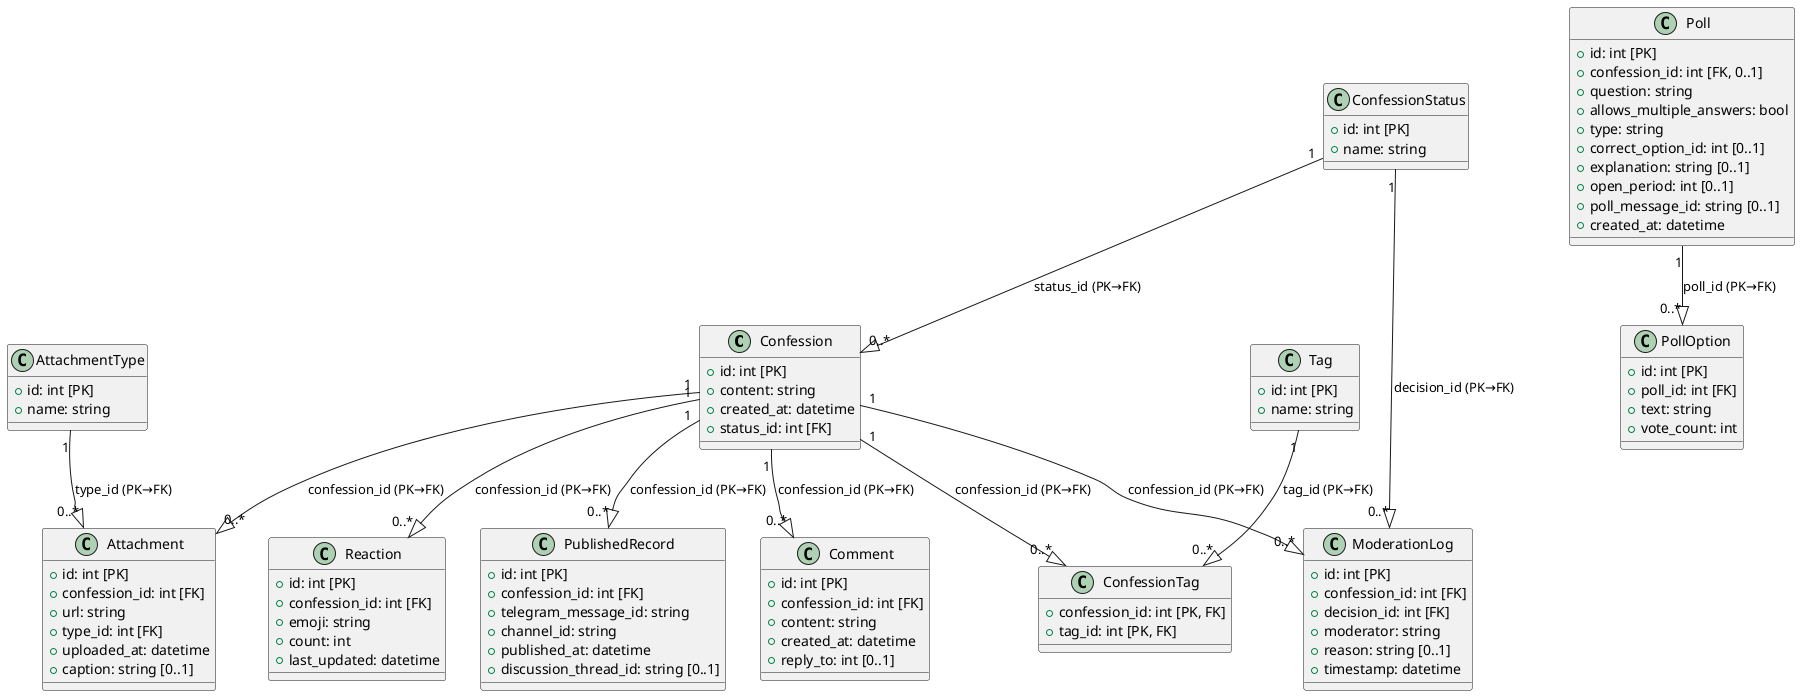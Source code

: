 @startuml er
!define ERBK #black
!define ERBF #ffffff

class Confession {
    + id: int [PK]
    + content: string
    + created_at: datetime
    + status_id: int [FK]
}

class ConfessionStatus {
    + id: int [PK]
    + name: string
}

class Attachment {
    + id: int [PK]
    + confession_id: int [FK]
    + url: string
    + type_id: int [FK]
    + uploaded_at: datetime
    + caption: string [0..1]
}

class AttachmentType {
    + id: int [PK]
    + name: string
}

class Poll {
    + id: int [PK]
    + confession_id: int [FK, 0..1]
    + question: string
    + allows_multiple_answers: bool
    + type: string
    + correct_option_id: int [0..1]
    + explanation: string [0..1]
    + open_period: int [0..1]
    + poll_message_id: string [0..1]
    + created_at: datetime
}

class PollOption {
    + id: int [PK]
    + poll_id: int [FK]
    + text: string
    + vote_count: int
}

class ModerationLog {
    + id: int [PK]
    + confession_id: int [FK]
    + decision_id: int [FK]
    + moderator: string
    + reason: string [0..1]
    + timestamp: datetime
}

class PublishedRecord {
    + id: int [PK]
    + confession_id: int [FK]
    + telegram_message_id: string
    + channel_id: string
    + published_at: datetime
    + discussion_thread_id: string [0..1]
}

class Tag {
    + id: int [PK]
    + name: string
}

class ConfessionTag {
    + confession_id: int [PK, FK]
    + tag_id: int [PK, FK]
}

class Comment {
    + id: int [PK]
    + confession_id: int [FK]
    + content: string
    + created_at: datetime
    + reply_to: int [0..1]
}

class Reaction {
    + id: int [PK]
    + confession_id: int [FK]
    + emoji: string
    + count: int
    + last_updated: datetime
}

ConfessionStatus "1" --|> "0..*" Confession : status_id (PK→FK)
Confession "1" --|> "0..*" Attachment : confession_id (PK→FK)
Confession "1" --|> "0..*" ModerationLog : confession_id (PK→FK)
Confession "1" --|> "0..*" PublishedRecord : confession_id (PK→FK)
Confession "1" --|> "0..*" Comment : confession_id (PK→FK)
Confession "1" --|> "0..*" Reaction : confession_id (PK→FK)
Confession "1" --|> "0..*" ConfessionTag : confession_id (PK→FK)
Poll "1" --|> "0..*" PollOption : poll_id (PK→FK)
AttachmentType "1" --|> "0..*" Attachment : type_id (PK→FK)
ConfessionStatus "1" --|> "0..*" ModerationLog : decision_id (PK→FK)
Tag "1" --|> "0..*" ConfessionTag : tag_id (PK→FK)

@enduml
